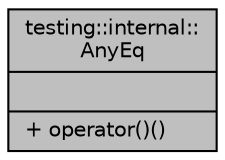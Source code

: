 digraph "testing::internal::AnyEq"
{
  edge [fontname="Helvetica",fontsize="10",labelfontname="Helvetica",labelfontsize="10"];
  node [fontname="Helvetica",fontsize="10",shape=record];
  Node1 [label="{testing::internal::\lAnyEq\n||+ operator()()\l}",height=0.2,width=0.4,color="black", fillcolor="grey75", style="filled", fontcolor="black"];
}
